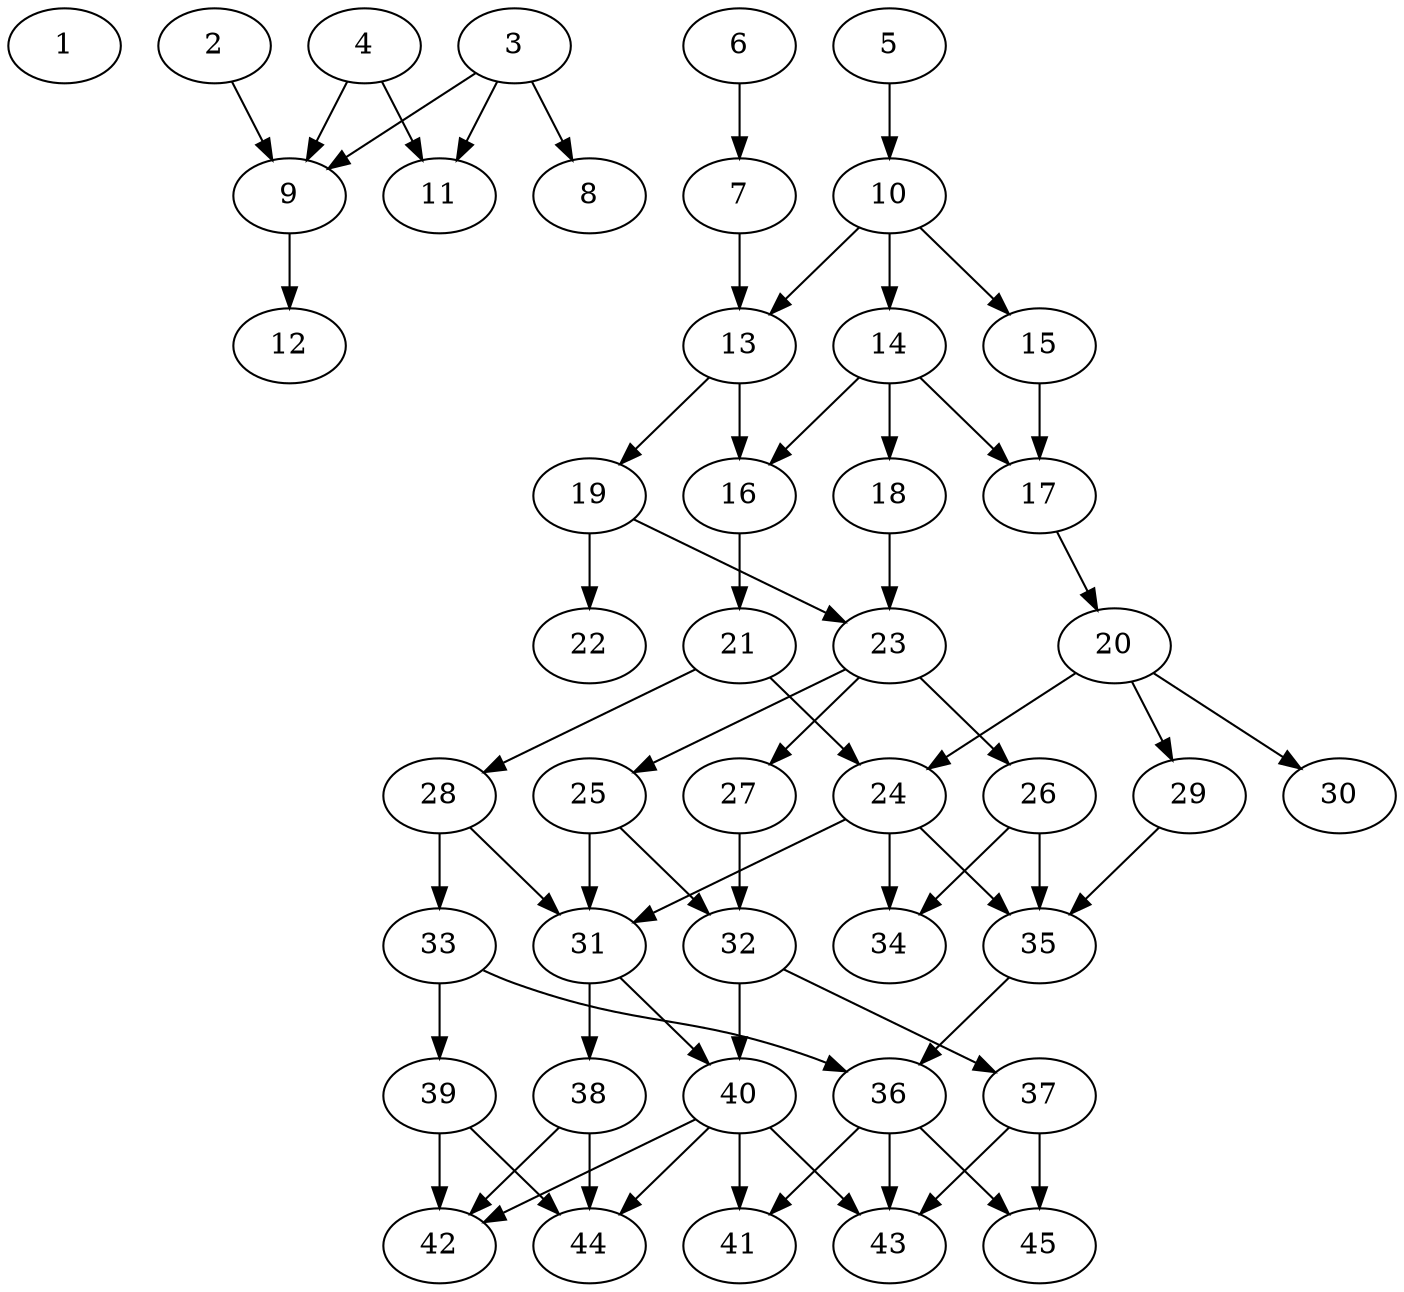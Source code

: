 // DAG automatically generated by daggen at Thu Oct  3 14:07:23 2019
// ./daggen --dot -n 45 --ccr 0.5 --fat 0.5 --regular 0.7 --density 0.5 --mindata 5242880 --maxdata 52428800 
digraph G {
  1 [size="36784128", alpha="0.07", expect_size="18392064"] 
  2 [size="43067392", alpha="0.02", expect_size="21533696"] 
  2 -> 9 [size ="21533696"]
  3 [size="89262080", alpha="0.16", expect_size="44631040"] 
  3 -> 8 [size ="44631040"]
  3 -> 9 [size ="44631040"]
  3 -> 11 [size ="44631040"]
  4 [size="61609984", alpha="0.13", expect_size="30804992"] 
  4 -> 9 [size ="30804992"]
  4 -> 11 [size ="30804992"]
  5 [size="22591488", alpha="0.03", expect_size="11295744"] 
  5 -> 10 [size ="11295744"]
  6 [size="88209408", alpha="0.02", expect_size="44104704"] 
  6 -> 7 [size ="44104704"]
  7 [size="26654720", alpha="0.13", expect_size="13327360"] 
  7 -> 13 [size ="13327360"]
  8 [size="31838208", alpha="0.02", expect_size="15919104"] 
  9 [size="42342400", alpha="0.04", expect_size="21171200"] 
  9 -> 12 [size ="21171200"]
  10 [size="37302272", alpha="0.13", expect_size="18651136"] 
  10 -> 13 [size ="18651136"]
  10 -> 14 [size ="18651136"]
  10 -> 15 [size ="18651136"]
  11 [size="101070848", alpha="0.11", expect_size="50535424"] 
  12 [size="39061504", alpha="0.00", expect_size="19530752"] 
  13 [size="49168384", alpha="0.14", expect_size="24584192"] 
  13 -> 16 [size ="24584192"]
  13 -> 19 [size ="24584192"]
  14 [size="29319168", alpha="0.20", expect_size="14659584"] 
  14 -> 16 [size ="14659584"]
  14 -> 17 [size ="14659584"]
  14 -> 18 [size ="14659584"]
  15 [size="89686016", alpha="0.06", expect_size="44843008"] 
  15 -> 17 [size ="44843008"]
  16 [size="10921984", alpha="0.02", expect_size="5460992"] 
  16 -> 21 [size ="5460992"]
  17 [size="18470912", alpha="0.16", expect_size="9235456"] 
  17 -> 20 [size ="9235456"]
  18 [size="78129152", alpha="0.02", expect_size="39064576"] 
  18 -> 23 [size ="39064576"]
  19 [size="87392256", alpha="0.09", expect_size="43696128"] 
  19 -> 22 [size ="43696128"]
  19 -> 23 [size ="43696128"]
  20 [size="104402944", alpha="0.05", expect_size="52201472"] 
  20 -> 24 [size ="52201472"]
  20 -> 29 [size ="52201472"]
  20 -> 30 [size ="52201472"]
  21 [size="72771584", alpha="0.08", expect_size="36385792"] 
  21 -> 24 [size ="36385792"]
  21 -> 28 [size ="36385792"]
  22 [size="29288448", alpha="0.17", expect_size="14644224"] 
  23 [size="30109696", alpha="0.02", expect_size="15054848"] 
  23 -> 25 [size ="15054848"]
  23 -> 26 [size ="15054848"]
  23 -> 27 [size ="15054848"]
  24 [size="94713856", alpha="0.19", expect_size="47356928"] 
  24 -> 31 [size ="47356928"]
  24 -> 34 [size ="47356928"]
  24 -> 35 [size ="47356928"]
  25 [size="94656512", alpha="0.18", expect_size="47328256"] 
  25 -> 31 [size ="47328256"]
  25 -> 32 [size ="47328256"]
  26 [size="28282880", alpha="0.14", expect_size="14141440"] 
  26 -> 34 [size ="14141440"]
  26 -> 35 [size ="14141440"]
  27 [size="39297024", alpha="0.13", expect_size="19648512"] 
  27 -> 32 [size ="19648512"]
  28 [size="20924416", alpha="0.16", expect_size="10462208"] 
  28 -> 31 [size ="10462208"]
  28 -> 33 [size ="10462208"]
  29 [size="28022784", alpha="0.07", expect_size="14011392"] 
  29 -> 35 [size ="14011392"]
  30 [size="69959680", alpha="0.03", expect_size="34979840"] 
  31 [size="95780864", alpha="0.18", expect_size="47890432"] 
  31 -> 38 [size ="47890432"]
  31 -> 40 [size ="47890432"]
  32 [size="37414912", alpha="0.19", expect_size="18707456"] 
  32 -> 37 [size ="18707456"]
  32 -> 40 [size ="18707456"]
  33 [size="21815296", alpha="0.09", expect_size="10907648"] 
  33 -> 36 [size ="10907648"]
  33 -> 39 [size ="10907648"]
  34 [size="33388544", alpha="0.02", expect_size="16694272"] 
  35 [size="28889088", alpha="0.13", expect_size="14444544"] 
  35 -> 36 [size ="14444544"]
  36 [size="20424704", alpha="0.03", expect_size="10212352"] 
  36 -> 41 [size ="10212352"]
  36 -> 43 [size ="10212352"]
  36 -> 45 [size ="10212352"]
  37 [size="85716992", alpha="0.15", expect_size="42858496"] 
  37 -> 43 [size ="42858496"]
  37 -> 45 [size ="42858496"]
  38 [size="52193280", alpha="0.01", expect_size="26096640"] 
  38 -> 42 [size ="26096640"]
  38 -> 44 [size ="26096640"]
  39 [size="35581952", alpha="0.04", expect_size="17790976"] 
  39 -> 42 [size ="17790976"]
  39 -> 44 [size ="17790976"]
  40 [size="67737600", alpha="0.06", expect_size="33868800"] 
  40 -> 41 [size ="33868800"]
  40 -> 42 [size ="33868800"]
  40 -> 43 [size ="33868800"]
  40 -> 44 [size ="33868800"]
  41 [size="81106944", alpha="0.02", expect_size="40553472"] 
  42 [size="71905280", alpha="0.02", expect_size="35952640"] 
  43 [size="68704256", alpha="0.06", expect_size="34352128"] 
  44 [size="15820800", alpha="0.08", expect_size="7910400"] 
  45 [size="26456064", alpha="0.07", expect_size="13228032"] 
}
